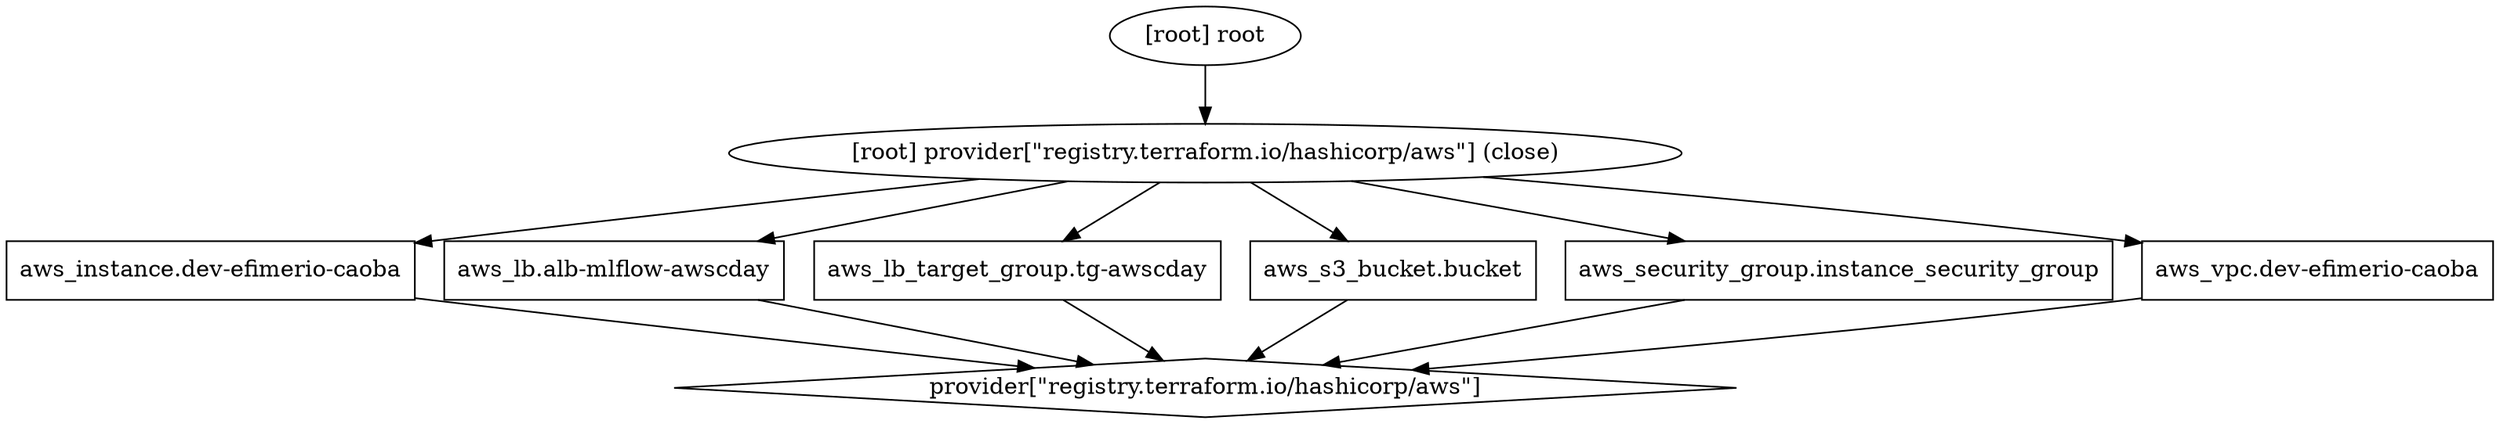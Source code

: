 digraph {
	compound = "true"
	newrank = "true"
	subgraph "root" {
		"[root] aws_instance.dev-efimerio-caoba (expand)" [label = "aws_instance.dev-efimerio-caoba", shape = "box"]
		"[root] aws_lb.alb-mlflow-awscday (expand)" [label = "aws_lb.alb-mlflow-awscday", shape = "box"]
		"[root] aws_lb_target_group.tg-awscday (expand)" [label = "aws_lb_target_group.tg-awscday", shape = "box"]
		"[root] aws_s3_bucket.bucket (expand)" [label = "aws_s3_bucket.bucket", shape = "box"]
		"[root] aws_security_group.instance_security_group (expand)" [label = "aws_security_group.instance_security_group", shape = "box"]
		"[root] aws_vpc.dev-efimerio-caoba (expand)" [label = "aws_vpc.dev-efimerio-caoba", shape = "box"]
		"[root] provider[\"registry.terraform.io/hashicorp/aws\"]" [label = "provider[\"registry.terraform.io/hashicorp/aws\"]", shape = "diamond"]
		"[root] aws_instance.dev-efimerio-caoba (expand)" -> "[root] provider[\"registry.terraform.io/hashicorp/aws\"]"
		"[root] aws_lb.alb-mlflow-awscday (expand)" -> "[root] provider[\"registry.terraform.io/hashicorp/aws\"]"
		"[root] aws_lb_target_group.tg-awscday (expand)" -> "[root] provider[\"registry.terraform.io/hashicorp/aws\"]"
		"[root] aws_s3_bucket.bucket (expand)" -> "[root] provider[\"registry.terraform.io/hashicorp/aws\"]"
		"[root] aws_security_group.instance_security_group (expand)" -> "[root] provider[\"registry.terraform.io/hashicorp/aws\"]"
		"[root] aws_vpc.dev-efimerio-caoba (expand)" -> "[root] provider[\"registry.terraform.io/hashicorp/aws\"]"
		"[root] provider[\"registry.terraform.io/hashicorp/aws\"] (close)" -> "[root] aws_instance.dev-efimerio-caoba (expand)"
		"[root] provider[\"registry.terraform.io/hashicorp/aws\"] (close)" -> "[root] aws_lb.alb-mlflow-awscday (expand)"
		"[root] provider[\"registry.terraform.io/hashicorp/aws\"] (close)" -> "[root] aws_lb_target_group.tg-awscday (expand)"
		"[root] provider[\"registry.terraform.io/hashicorp/aws\"] (close)" -> "[root] aws_s3_bucket.bucket (expand)"
		"[root] provider[\"registry.terraform.io/hashicorp/aws\"] (close)" -> "[root] aws_security_group.instance_security_group (expand)"
		"[root] provider[\"registry.terraform.io/hashicorp/aws\"] (close)" -> "[root] aws_vpc.dev-efimerio-caoba (expand)"
		"[root] root" -> "[root] provider[\"registry.terraform.io/hashicorp/aws\"] (close)"
	}
}

